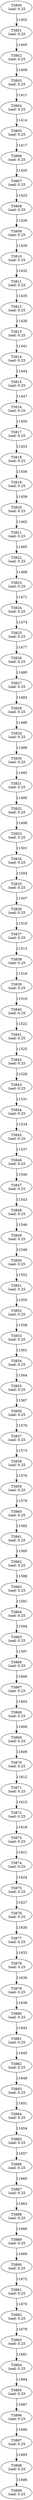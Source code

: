 digraph taskgraph {
	T3800 [label= "T3800\n load: 0.25"];
	T3801 [label= "T3801\n load: 0.25"];
	T3800 -> T3801[label=11402];
	T3802 [label= "T3802\n load: 0.25"];
	T3801 -> T3802[label=11405];
	T3803 [label= "T3803\n load: 0.25"];
	T3802 -> T3803[label=11408];
	T3804 [label= "T3804\n load: 0.25"];
	T3803 -> T3804[label=11411];
	T3805 [label= "T3805\n load: 0.25"];
	T3804 -> T3805[label=11414];
	T3806 [label= "T3806\n load: 0.25"];
	T3805 -> T3806[label=11417];
	T3807 [label= "T3807\n load: 0.25"];
	T3806 -> T3807[label=11420];
	T3808 [label= "T3808\n load: 0.25"];
	T3807 -> T3808[label=11423];
	T3809 [label= "T3809\n load: 0.25"];
	T3808 -> T3809[label=11426];
	T3810 [label= "T3810\n load: 0.25"];
	T3809 -> T3810[label=11429];
	T3811 [label= "T3811\n load: 0.25"];
	T3810 -> T3811[label=11432];
	T3812 [label= "T3812\n load: 0.25"];
	T3811 -> T3812[label=11435];
	T3813 [label= "T3813\n load: 0.25"];
	T3812 -> T3813[label=11438];
	T3814 [label= "T3814\n load: 0.25"];
	T3813 -> T3814[label=11441];
	T3815 [label= "T3815\n load: 0.25"];
	T3814 -> T3815[label=11444];
	T3816 [label= "T3816\n load: 0.25"];
	T3815 -> T3816[label=11447];
	T3817 [label= "T3817\n load: 0.25"];
	T3816 -> T3817[label=11450];
	T3818 [label= "T3818\n load: 0.25"];
	T3817 -> T3818[label=11453];
	T3819 [label= "T3819\n load: 0.25"];
	T3818 -> T3819[label=11456];
	T3820 [label= "T3820\n load: 0.25"];
	T3819 -> T3820[label=11459];
	T3821 [label= "T3821\n load: 0.25"];
	T3820 -> T3821[label=11462];
	T3822 [label= "T3822\n load: 0.25"];
	T3821 -> T3822[label=11465];
	T3823 [label= "T3823\n load: 0.25"];
	T3822 -> T3823[label=11468];
	T3824 [label= "T3824\n load: 0.25"];
	T3823 -> T3824[label=11471];
	T3825 [label= "T3825\n load: 0.25"];
	T3824 -> T3825[label=11474];
	T3826 [label= "T3826\n load: 0.25"];
	T3825 -> T3826[label=11477];
	T3827 [label= "T3827\n load: 0.25"];
	T3826 -> T3827[label=11480];
	T3828 [label= "T3828\n load: 0.25"];
	T3827 -> T3828[label=11483];
	T3829 [label= "T3829\n load: 0.25"];
	T3828 -> T3829[label=11486];
	T3830 [label= "T3830\n load: 0.25"];
	T3829 -> T3830[label=11489];
	T3831 [label= "T3831\n load: 0.25"];
	T3830 -> T3831[label=11492];
	T3832 [label= "T3832\n load: 0.25"];
	T3831 -> T3832[label=11495];
	T3833 [label= "T3833\n load: 0.25"];
	T3832 -> T3833[label=11498];
	T3834 [label= "T3834\n load: 0.25"];
	T3833 -> T3834[label=11501];
	T3835 [label= "T3835\n load: 0.25"];
	T3834 -> T3835[label=11504];
	T3836 [label= "T3836\n load: 0.25"];
	T3835 -> T3836[label=11507];
	T3837 [label= "T3837\n load: 0.25"];
	T3836 -> T3837[label=11510];
	T3838 [label= "T3838\n load: 0.25"];
	T3837 -> T3838[label=11513];
	T3839 [label= "T3839\n load: 0.25"];
	T3838 -> T3839[label=11516];
	T3840 [label= "T3840\n load: 0.25"];
	T3839 -> T3840[label=11519];
	T3841 [label= "T3841\n load: 0.25"];
	T3840 -> T3841[label=11522];
	T3842 [label= "T3842\n load: 0.25"];
	T3841 -> T3842[label=11525];
	T3843 [label= "T3843\n load: 0.25"];
	T3842 -> T3843[label=11528];
	T3844 [label= "T3844\n load: 0.25"];
	T3843 -> T3844[label=11531];
	T3845 [label= "T3845\n load: 0.25"];
	T3844 -> T3845[label=11534];
	T3846 [label= "T3846\n load: 0.25"];
	T3845 -> T3846[label=11537];
	T3847 [label= "T3847\n load: 0.25"];
	T3846 -> T3847[label=11540];
	T3848 [label= "T3848\n load: 0.25"];
	T3847 -> T3848[label=11543];
	T3849 [label= "T3849\n load: 0.25"];
	T3848 -> T3849[label=11546];
	T3850 [label= "T3850\n load: 0.25"];
	T3849 -> T3850[label=11549];
	T3851 [label= "T3851\n load: 0.25"];
	T3850 -> T3851[label=11552];
	T3852 [label= "T3852\n load: 0.25"];
	T3851 -> T3852[label=11555];
	T3853 [label= "T3853\n load: 0.25"];
	T3852 -> T3853[label=11558];
	T3854 [label= "T3854\n load: 0.25"];
	T3853 -> T3854[label=11561];
	T3855 [label= "T3855\n load: 0.25"];
	T3854 -> T3855[label=11564];
	T3856 [label= "T3856\n load: 0.25"];
	T3855 -> T3856[label=11567];
	T3857 [label= "T3857\n load: 0.25"];
	T3856 -> T3857[label=11570];
	T3858 [label= "T3858\n load: 0.25"];
	T3857 -> T3858[label=11573];
	T3859 [label= "T3859\n load: 0.25"];
	T3858 -> T3859[label=11576];
	T3860 [label= "T3860\n load: 0.25"];
	T3859 -> T3860[label=11579];
	T3861 [label= "T3861\n load: 0.25"];
	T3860 -> T3861[label=11582];
	T3862 [label= "T3862\n load: 0.25"];
	T3861 -> T3862[label=11585];
	T3863 [label= "T3863\n load: 0.25"];
	T3862 -> T3863[label=11588];
	T3864 [label= "T3864\n load: 0.25"];
	T3863 -> T3864[label=11591];
	T3865 [label= "T3865\n load: 0.25"];
	T3864 -> T3865[label=11594];
	T3866 [label= "T3866\n load: 0.25"];
	T3865 -> T3866[label=11597];
	T3867 [label= "T3867\n load: 0.25"];
	T3866 -> T3867[label=11600];
	T3868 [label= "T3868\n load: 0.25"];
	T3867 -> T3868[label=11603];
	T3869 [label= "T3869\n load: 0.25"];
	T3868 -> T3869[label=11606];
	T3870 [label= "T3870\n load: 0.25"];
	T3869 -> T3870[label=11609];
	T3871 [label= "T3871\n load: 0.25"];
	T3870 -> T3871[label=11612];
	T3872 [label= "T3872\n load: 0.25"];
	T3871 -> T3872[label=11615];
	T3873 [label= "T3873\n load: 0.25"];
	T3872 -> T3873[label=11618];
	T3874 [label= "T3874\n load: 0.25"];
	T3873 -> T3874[label=11621];
	T3875 [label= "T3875\n load: 0.25"];
	T3874 -> T3875[label=11624];
	T3876 [label= "T3876\n load: 0.25"];
	T3875 -> T3876[label=11627];
	T3877 [label= "T3877\n load: 0.25"];
	T3876 -> T3877[label=11630];
	T3878 [label= "T3878\n load: 0.25"];
	T3877 -> T3878[label=11633];
	T3879 [label= "T3879\n load: 0.25"];
	T3878 -> T3879[label=11636];
	T3880 [label= "T3880\n load: 0.25"];
	T3879 -> T3880[label=11639];
	T3881 [label= "T3881\n load: 0.25"];
	T3880 -> T3881[label=11642];
	T3882 [label= "T3882\n load: 0.25"];
	T3881 -> T3882[label=11645];
	T3883 [label= "T3883\n load: 0.25"];
	T3882 -> T3883[label=11648];
	T3884 [label= "T3884\n load: 0.25"];
	T3883 -> T3884[label=11651];
	T3885 [label= "T3885\n load: 0.25"];
	T3884 -> T3885[label=11654];
	T3886 [label= "T3886\n load: 0.25"];
	T3885 -> T3886[label=11657];
	T3887 [label= "T3887\n load: 0.25"];
	T3886 -> T3887[label=11660];
	T3888 [label= "T3888\n load: 0.25"];
	T3887 -> T3888[label=11663];
	T3889 [label= "T3889\n load: 0.25"];
	T3888 -> T3889[label=11666];
	T3890 [label= "T3890\n load: 0.25"];
	T3889 -> T3890[label=11669];
	T3891 [label= "T3891\n load: 0.25"];
	T3890 -> T3891[label=11672];
	T3892 [label= "T3892\n load: 0.25"];
	T3891 -> T3892[label=11675];
	T3893 [label= "T3893\n load: 0.25"];
	T3892 -> T3893[label=11678];
	T3894 [label= "T3894\n load: 0.25"];
	T3893 -> T3894[label=11681];
	T3895 [label= "T3895\n load: 0.25"];
	T3894 -> T3895[label=11684];
	T3896 [label= "T3896\n load: 0.25"];
	T3895 -> T3896[label=11687];
	T3897 [label= "T3897\n load: 0.25"];
	T3896 -> T3897[label=11690];
	T3898 [label= "T3898\n load: 0.25"];
	T3897 -> T3898[label=11693];
	T3899 [label= "T3899\n load: 0.25"];
	T3898 -> T3899[label=11696];
}